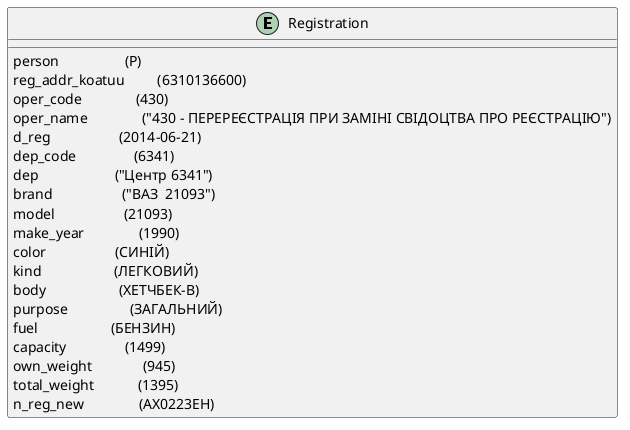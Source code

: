 @startuml

entity Registration  {
    person                  (P)
    reg_addr_koatuu         (6310136600)
    oper_code               (430)
    oper_name               ("430 - ПЕРЕРЕЄСТРАЦІЯ ПРИ ЗАМІНІ СВІДОЦТВА ПРО РЕЄСТРАЦІЮ")
    d_reg                   (2014-06-21)
    dep_code                (6341)
    dep                     ("Центр 6341")
    brand                   ("ВАЗ  21093")
    model                   (21093)
    make_year               (1990)
    color                   (СИНІЙ)
    kind                    (ЛЕГКОВИЙ)
    body                    (ХЕТЧБЕК-В)
    purpose                 (ЗАГАЛЬНИЙ)
    fuel                    (БЕНЗИН)
    capacity                (1499)
    own_weight              (945)
    total_weight            (1395)
    n_reg_new               (АХ0223ЕН)
}

@enduml